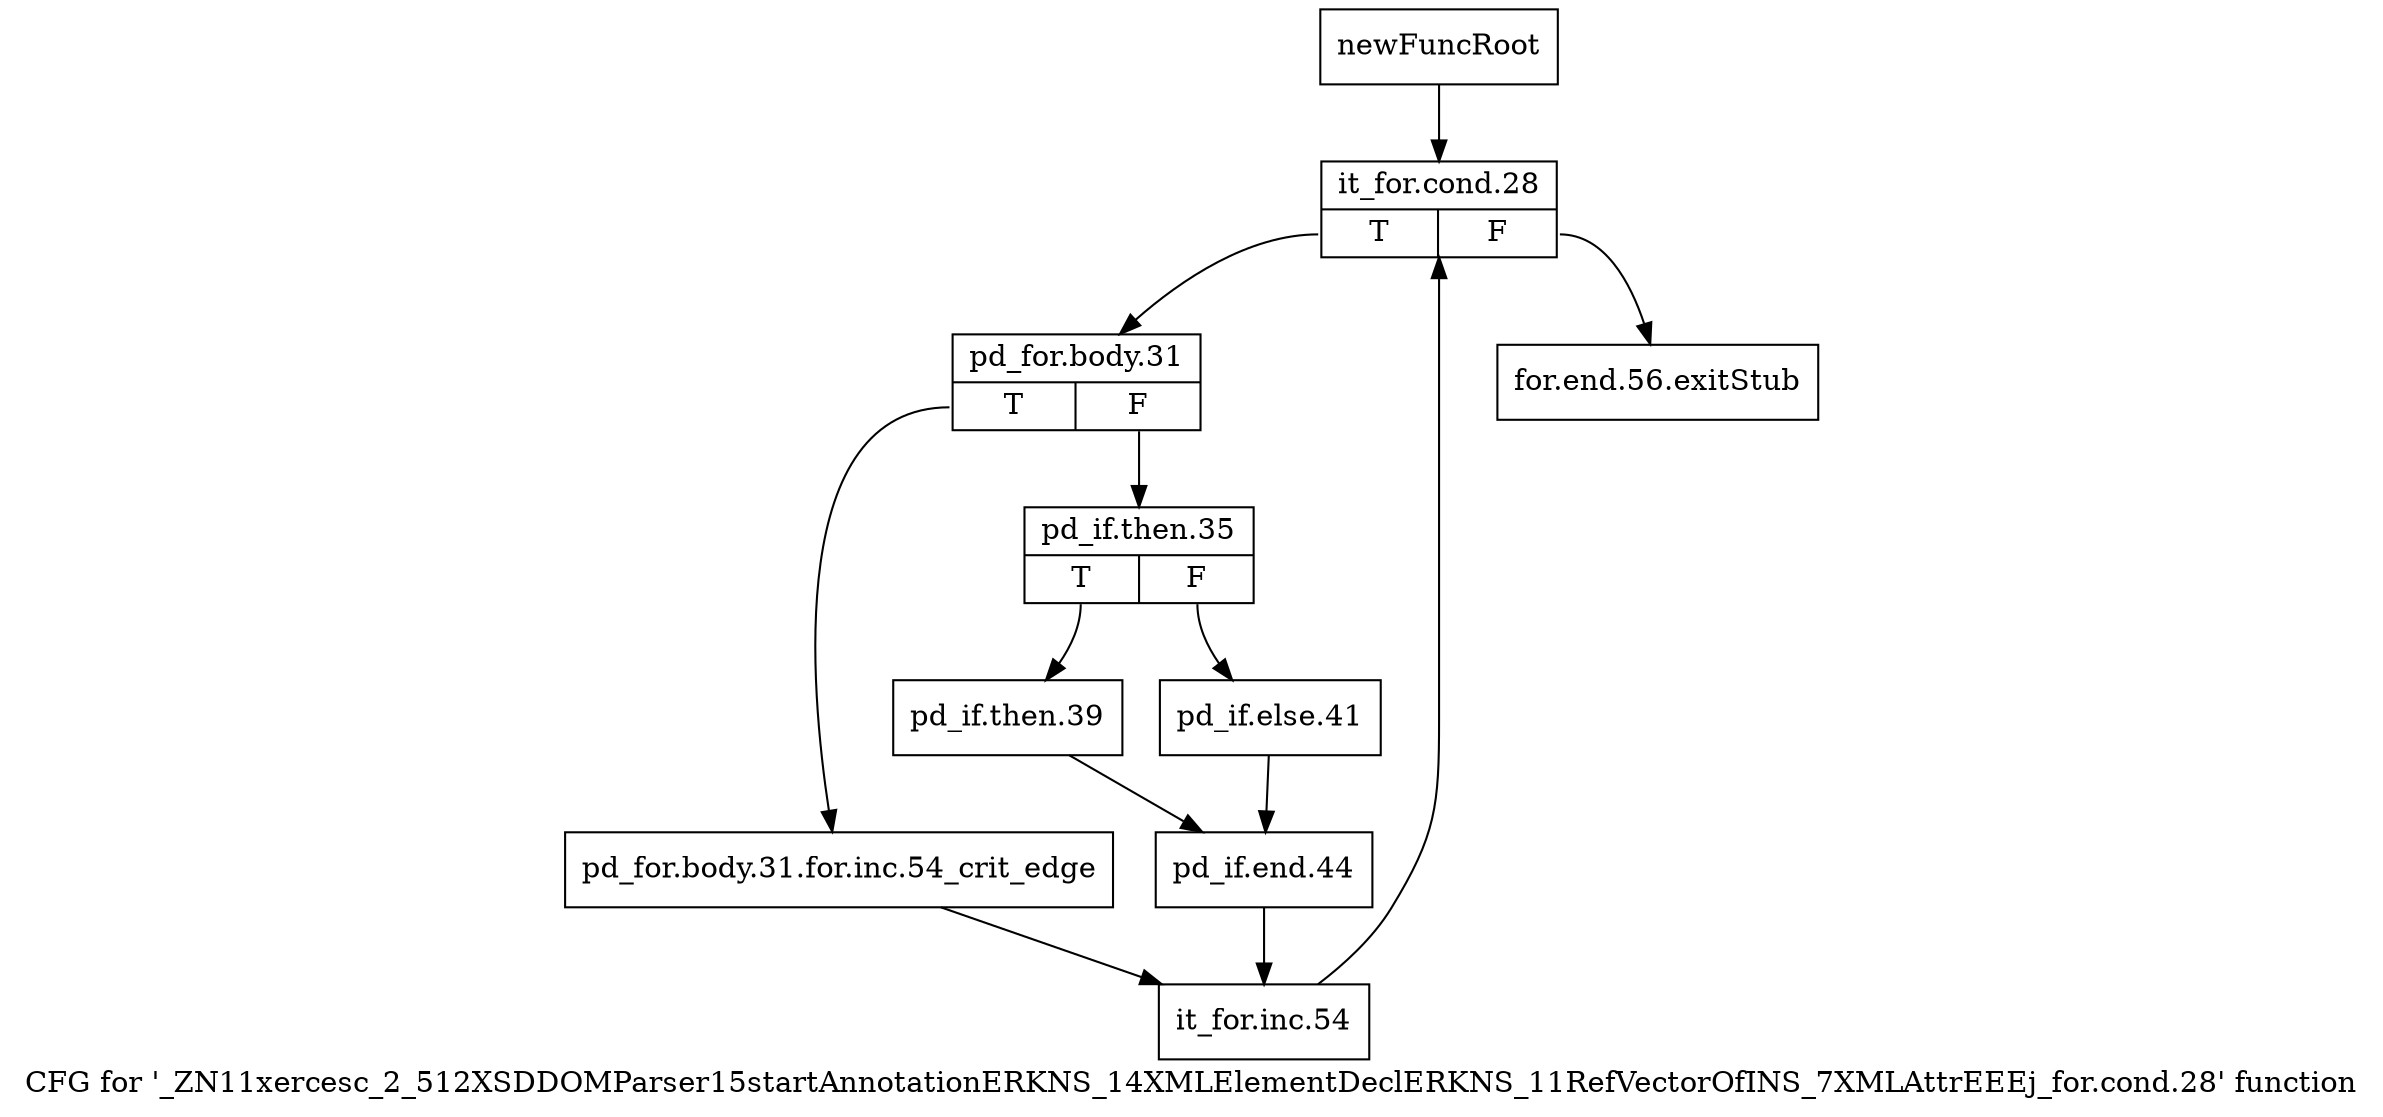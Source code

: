 digraph "CFG for '_ZN11xercesc_2_512XSDDOMParser15startAnnotationERKNS_14XMLElementDeclERKNS_11RefVectorOfINS_7XMLAttrEEEj_for.cond.28' function" {
	label="CFG for '_ZN11xercesc_2_512XSDDOMParser15startAnnotationERKNS_14XMLElementDeclERKNS_11RefVectorOfINS_7XMLAttrEEEj_for.cond.28' function";

	Node0x9bdfef0 [shape=record,label="{newFuncRoot}"];
	Node0x9bdfef0 -> Node0x9bdff90;
	Node0x9bdff40 [shape=record,label="{for.end.56.exitStub}"];
	Node0x9bdff90 [shape=record,label="{it_for.cond.28|{<s0>T|<s1>F}}"];
	Node0x9bdff90:s0 -> Node0x9bdffe0;
	Node0x9bdff90:s1 -> Node0x9bdff40;
	Node0x9bdffe0 [shape=record,label="{pd_for.body.31|{<s0>T|<s1>F}}"];
	Node0x9bdffe0:s0 -> Node0x9be0170;
	Node0x9bdffe0:s1 -> Node0x9be0030;
	Node0x9be0030 [shape=record,label="{pd_if.then.35|{<s0>T|<s1>F}}"];
	Node0x9be0030:s0 -> Node0x9be00d0;
	Node0x9be0030:s1 -> Node0x9be0080;
	Node0x9be0080 [shape=record,label="{pd_if.else.41}"];
	Node0x9be0080 -> Node0x9be0120;
	Node0x9be00d0 [shape=record,label="{pd_if.then.39}"];
	Node0x9be00d0 -> Node0x9be0120;
	Node0x9be0120 [shape=record,label="{pd_if.end.44}"];
	Node0x9be0120 -> Node0x9be01c0;
	Node0x9be0170 [shape=record,label="{pd_for.body.31.for.inc.54_crit_edge}"];
	Node0x9be0170 -> Node0x9be01c0;
	Node0x9be01c0 [shape=record,label="{it_for.inc.54}"];
	Node0x9be01c0 -> Node0x9bdff90;
}

